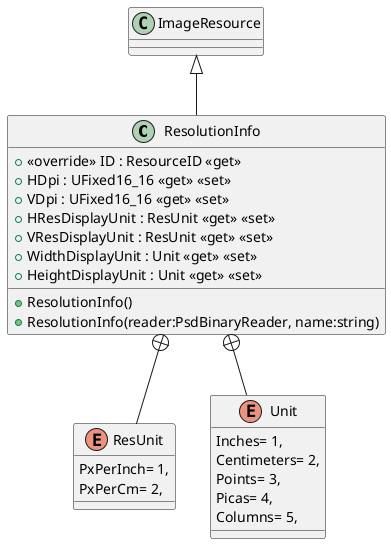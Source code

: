 @startuml
class ResolutionInfo {
    + <<override>> ID : ResourceID <<get>>
    + HDpi : UFixed16_16 <<get>> <<set>>
    + VDpi : UFixed16_16 <<get>> <<set>>
    + HResDisplayUnit : ResUnit <<get>> <<set>>
    + VResDisplayUnit : ResUnit <<get>> <<set>>
    + WidthDisplayUnit : Unit <<get>> <<set>>
    + HeightDisplayUnit : Unit <<get>> <<set>>
    + ResolutionInfo()
    + ResolutionInfo(reader:PsdBinaryReader, name:string)
}
enum ResUnit {
    PxPerInch= 1,
    PxPerCm= 2,
}
enum Unit {
    Inches= 1,
    Centimeters= 2,
    Points= 3,
    Picas= 4,
    Columns= 5,
}
ImageResource <|-- ResolutionInfo
ResolutionInfo +-- ResUnit
ResolutionInfo +-- Unit
@enduml
